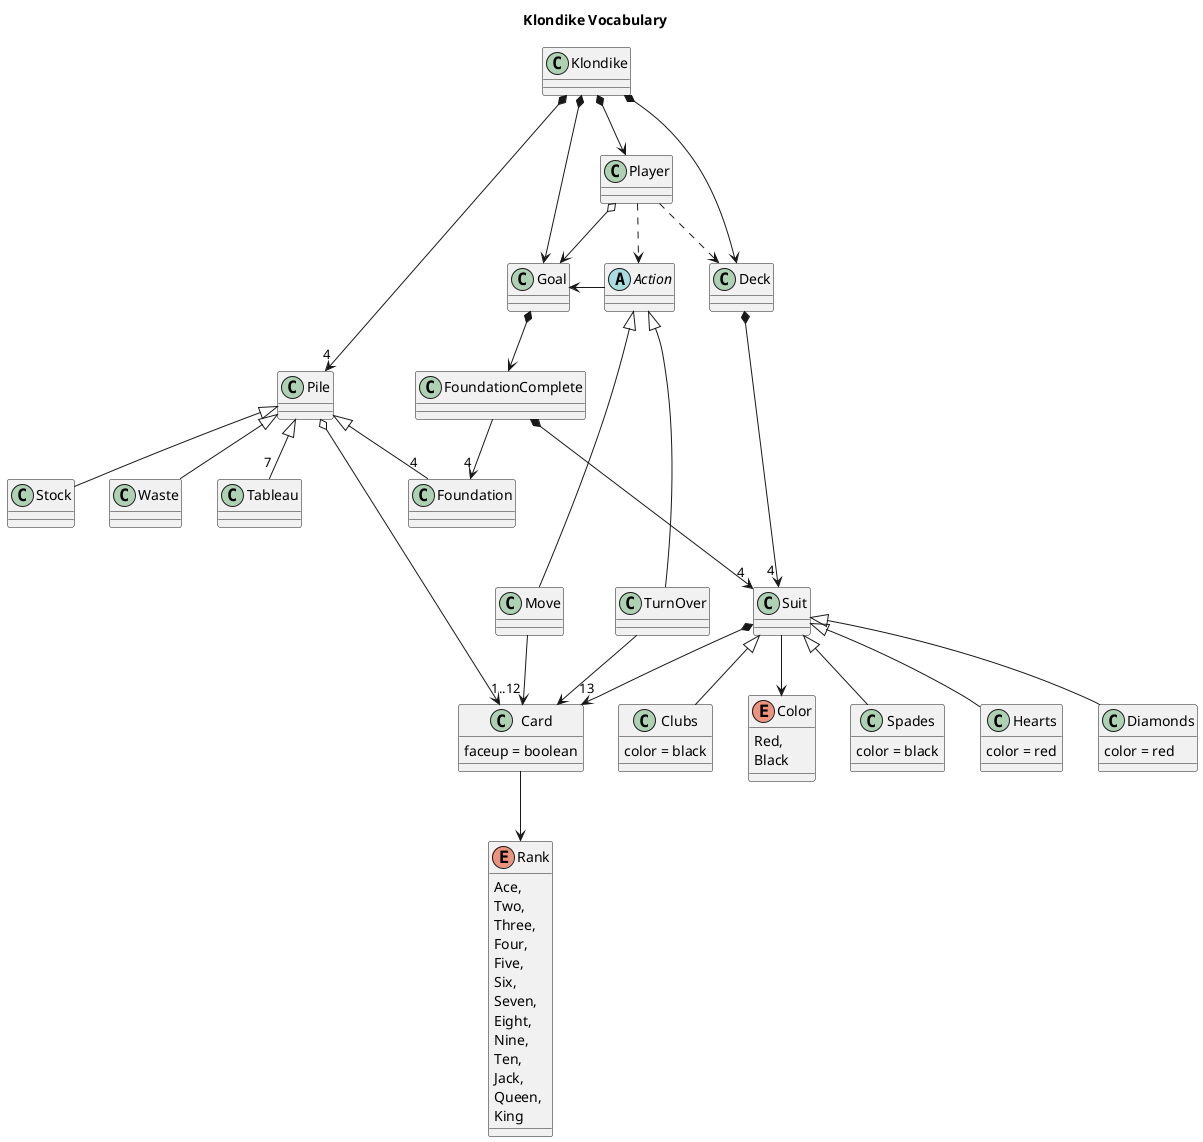 @startuml klondike--vocabulary

title Klondike Vocabulary

class Klondike
class Player

class Pile
    class Stock
    class Waste
    class Foundation
    class Tableau

class Deck

class Card {
    faceup = boolean
}
enum Rank {
    Ace,
    Two,
    Three,
    Four,
    Five,
    Six,
    Seven,
    Eight,
    Nine,
    Ten,
    Jack,
    Queen,
    King
}

class Suit
    class Spades
    class Hearts
    class Diamonds
    class Clubs

enum Color {
    Red,
    Black
}

abstract Action
    class Move
    class TurnOver

class Goal

class Spades {
    color = black
}

class Clubs {
    color = black
}

class Diamonds {
    color = red
}

class Hearts {
    color = red
}



Klondike *--> Player
Klondike *--> "4" Pile
Klondike *--> Deck
Klondike *--> Goal

Player ..> Action
Player o--> Goal
Player ..> Deck
Goal *--> FoundationComplete
FoundationComplete --> "4" Foundation
FoundationComplete *---> "4" Suit

Action -left-> Goal
Action <|-down-- Move
Action <|-down-- TurnOver
Move --> "1..12" Card
TurnOver --> Card

Pile o--> Card
Pile <|-down- Stock
Pile <|-down- Waste
Pile <|-down- "4" Foundation
Pile <|-down- "7" Tableau

Deck *---> "4 " Suit
Suit *--> "13" Card
Card --> Rank

Suit --> Color
Suit <|-- Hearts
Suit <|-- Spades
Suit <|-- Diamonds
Suit <|-- Clubs



@enduml